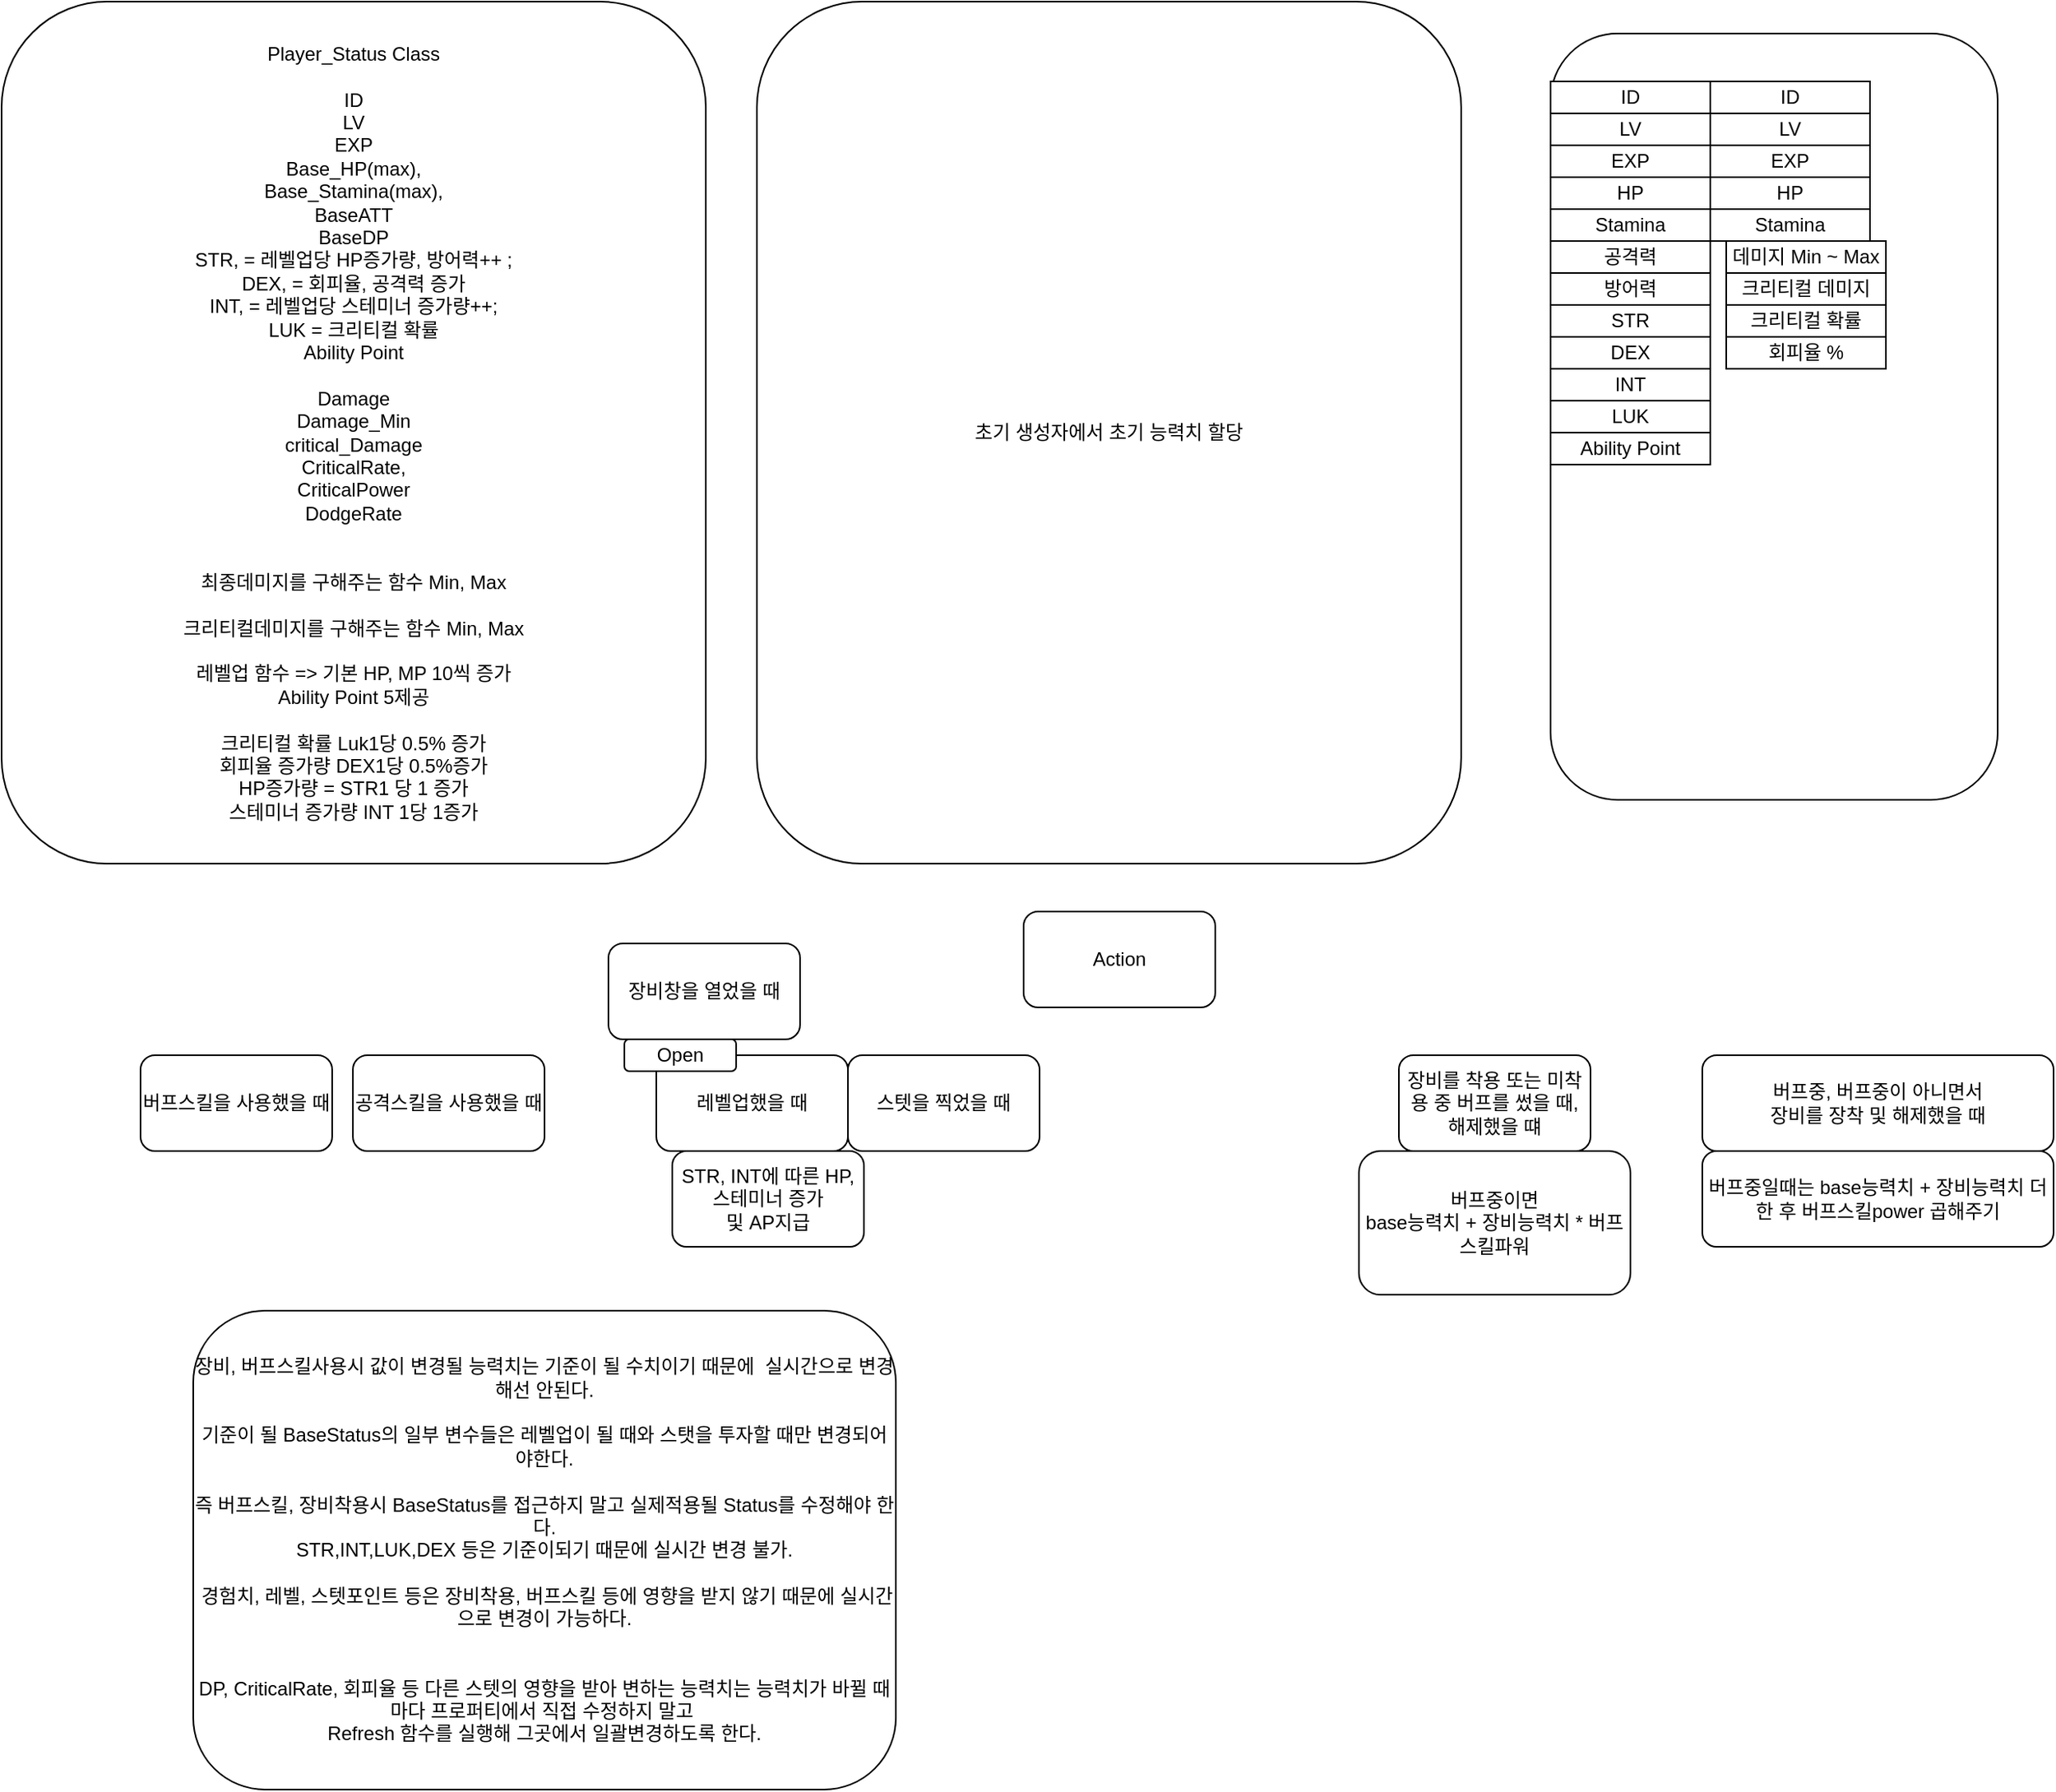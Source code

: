 <mxfile version="21.7.5" type="device">
  <diagram name="페이지-1" id="oYEOmsEU-r3RK-yHsZw6">
    <mxGraphModel dx="2245" dy="828" grid="1" gridSize="10" guides="1" tooltips="1" connect="1" arrows="1" fold="1" page="1" pageScale="1" pageWidth="827" pageHeight="1169" math="0" shadow="0">
      <root>
        <mxCell id="0" />
        <mxCell id="1" parent="0" />
        <mxCell id="fDYHZz1mXMlbd0j3325K-1" value="Player_Status Class&lt;br&gt;&lt;br&gt;ID&lt;br&gt;LV&lt;br&gt;EXP&lt;br&gt;Base_HP(max),&lt;br&gt;Base_Stamina(max),&lt;br&gt;BaseATT&lt;br&gt;BaseDP&lt;br&gt;STR, = 레벨업당 HP증가량, 방어력++ ;&lt;br&gt;DEX, = 회피율, 공격력 증가&lt;br&gt;INT, = 레벨업당 스테미너 증가량++;&lt;br&gt;LUK = 크리티컬 확률&lt;br&gt;Ability Point&lt;br&gt;&lt;br&gt;Damage&lt;br&gt;Damage_Min&lt;br&gt;critical_Damage&lt;br&gt;CriticalRate,&lt;br&gt;CriticalPower&lt;br&gt;DodgeRate&lt;br&gt;&lt;br&gt;&lt;br&gt;최종데미지를 구해주는 함수 Min, Max&lt;br&gt;&lt;br&gt;크리티컬데미지를 구해주는 함수 Min, Max&lt;br&gt;&lt;br&gt;레벨업 함수 =&amp;gt; 기본 HP, MP 10씩 증가&lt;br&gt;Ability Point 5제공&lt;br&gt;&lt;br&gt;크리티컬 확률 Luk1당 0.5% 증가&lt;br&gt;회피율 증가량 DEX1당 0.5%증가&lt;br&gt;HP증가량 = STR1 당 1 증가&lt;br&gt;스테미너 증가량 INT 1당 1증가" style="rounded=1;whiteSpace=wrap;html=1;" parent="1" vertex="1">
          <mxGeometry x="-500" y="90" width="441" height="540" as="geometry" />
        </mxCell>
        <mxCell id="fDYHZz1mXMlbd0j3325K-2" value="" style="rounded=1;whiteSpace=wrap;html=1;" parent="1" vertex="1">
          <mxGeometry x="470" y="110" width="280" height="480" as="geometry" />
        </mxCell>
        <mxCell id="fDYHZz1mXMlbd0j3325K-3" value="ID" style="rounded=0;whiteSpace=wrap;html=1;" parent="1" vertex="1">
          <mxGeometry x="470" y="140" width="100" height="20" as="geometry" />
        </mxCell>
        <mxCell id="fDYHZz1mXMlbd0j3325K-4" value="LV" style="rounded=0;whiteSpace=wrap;html=1;" parent="1" vertex="1">
          <mxGeometry x="470" y="160" width="100" height="20" as="geometry" />
        </mxCell>
        <mxCell id="fDYHZz1mXMlbd0j3325K-5" value="EXP" style="rounded=0;whiteSpace=wrap;html=1;" parent="1" vertex="1">
          <mxGeometry x="470" y="180" width="100" height="20" as="geometry" />
        </mxCell>
        <mxCell id="fDYHZz1mXMlbd0j3325K-6" value="HP" style="rounded=0;whiteSpace=wrap;html=1;" parent="1" vertex="1">
          <mxGeometry x="470" y="200" width="100" height="20" as="geometry" />
        </mxCell>
        <mxCell id="fDYHZz1mXMlbd0j3325K-7" value="Stamina" style="rounded=0;whiteSpace=wrap;html=1;" parent="1" vertex="1">
          <mxGeometry x="470" y="220" width="100" height="20" as="geometry" />
        </mxCell>
        <mxCell id="fDYHZz1mXMlbd0j3325K-8" value="공격력" style="rounded=0;whiteSpace=wrap;html=1;" parent="1" vertex="1">
          <mxGeometry x="470" y="240" width="100" height="20" as="geometry" />
        </mxCell>
        <mxCell id="fDYHZz1mXMlbd0j3325K-9" value="방어력" style="rounded=0;whiteSpace=wrap;html=1;" parent="1" vertex="1">
          <mxGeometry x="470" y="260" width="100" height="20" as="geometry" />
        </mxCell>
        <mxCell id="fDYHZz1mXMlbd0j3325K-10" value="STR" style="rounded=0;whiteSpace=wrap;html=1;" parent="1" vertex="1">
          <mxGeometry x="470" y="280" width="100" height="20" as="geometry" />
        </mxCell>
        <mxCell id="fDYHZz1mXMlbd0j3325K-11" value="DEX" style="rounded=0;whiteSpace=wrap;html=1;" parent="1" vertex="1">
          <mxGeometry x="470" y="300" width="100" height="20" as="geometry" />
        </mxCell>
        <mxCell id="fDYHZz1mXMlbd0j3325K-12" value="INT" style="rounded=0;whiteSpace=wrap;html=1;" parent="1" vertex="1">
          <mxGeometry x="470" y="320" width="100" height="20" as="geometry" />
        </mxCell>
        <mxCell id="fDYHZz1mXMlbd0j3325K-13" value="LUK" style="rounded=0;whiteSpace=wrap;html=1;" parent="1" vertex="1">
          <mxGeometry x="470" y="340" width="100" height="20" as="geometry" />
        </mxCell>
        <mxCell id="fDYHZz1mXMlbd0j3325K-14" value="Ability Point" style="rounded=0;whiteSpace=wrap;html=1;" parent="1" vertex="1">
          <mxGeometry x="470" y="360" width="100" height="20" as="geometry" />
        </mxCell>
        <mxCell id="fDYHZz1mXMlbd0j3325K-15" value="ID" style="rounded=0;whiteSpace=wrap;html=1;" parent="1" vertex="1">
          <mxGeometry x="570" y="140" width="100" height="20" as="geometry" />
        </mxCell>
        <mxCell id="fDYHZz1mXMlbd0j3325K-16" value="LV" style="rounded=0;whiteSpace=wrap;html=1;" parent="1" vertex="1">
          <mxGeometry x="570" y="160" width="100" height="20" as="geometry" />
        </mxCell>
        <mxCell id="fDYHZz1mXMlbd0j3325K-17" value="EXP" style="rounded=0;whiteSpace=wrap;html=1;" parent="1" vertex="1">
          <mxGeometry x="570" y="180" width="100" height="20" as="geometry" />
        </mxCell>
        <mxCell id="fDYHZz1mXMlbd0j3325K-18" value="HP" style="rounded=0;whiteSpace=wrap;html=1;" parent="1" vertex="1">
          <mxGeometry x="570" y="200" width="100" height="20" as="geometry" />
        </mxCell>
        <mxCell id="fDYHZz1mXMlbd0j3325K-19" value="Stamina" style="rounded=0;whiteSpace=wrap;html=1;" parent="1" vertex="1">
          <mxGeometry x="570" y="220" width="100" height="20" as="geometry" />
        </mxCell>
        <mxCell id="fDYHZz1mXMlbd0j3325K-20" value="데미지 Min ~ Max" style="rounded=0;whiteSpace=wrap;html=1;" parent="1" vertex="1">
          <mxGeometry x="580" y="240" width="100" height="20" as="geometry" />
        </mxCell>
        <mxCell id="fDYHZz1mXMlbd0j3325K-21" value="회피율 %" style="rounded=0;whiteSpace=wrap;html=1;" parent="1" vertex="1">
          <mxGeometry x="580" y="300" width="100" height="20" as="geometry" />
        </mxCell>
        <mxCell id="fDYHZz1mXMlbd0j3325K-22" value="크리티컬 확률" style="rounded=0;whiteSpace=wrap;html=1;" parent="1" vertex="1">
          <mxGeometry x="580" y="280" width="100" height="20" as="geometry" />
        </mxCell>
        <mxCell id="fDYHZz1mXMlbd0j3325K-23" value="크리티컬 데미지" style="rounded=0;whiteSpace=wrap;html=1;" parent="1" vertex="1">
          <mxGeometry x="580" y="260" width="100" height="20" as="geometry" />
        </mxCell>
        <mxCell id="E2JUhTGLTqq4bXBJUixX-1" value="초기 생성자에서 초기 능력치 할당" style="rounded=1;whiteSpace=wrap;html=1;" parent="1" vertex="1">
          <mxGeometry x="-27" y="90" width="441" height="540" as="geometry" />
        </mxCell>
        <mxCell id="E2JUhTGLTqq4bXBJUixX-2" value="Action" style="rounded=1;whiteSpace=wrap;html=1;" parent="1" vertex="1">
          <mxGeometry x="140" y="660" width="120" height="60" as="geometry" />
        </mxCell>
        <mxCell id="E2JUhTGLTqq4bXBJUixX-3" value="장비창을 열었을 때" style="rounded=1;whiteSpace=wrap;html=1;" parent="1" vertex="1">
          <mxGeometry x="-120" y="680" width="120" height="60" as="geometry" />
        </mxCell>
        <mxCell id="E2JUhTGLTqq4bXBJUixX-4" value="스텟을 찍었을 때" style="rounded=1;whiteSpace=wrap;html=1;" parent="1" vertex="1">
          <mxGeometry x="30" y="750" width="120" height="60" as="geometry" />
        </mxCell>
        <mxCell id="E2JUhTGLTqq4bXBJUixX-5" value="장비를 착용 또는 미착용 중 버프를 썼을 때, 해제했을 떄" style="rounded=1;whiteSpace=wrap;html=1;" parent="1" vertex="1">
          <mxGeometry x="375" y="750" width="120" height="60" as="geometry" />
        </mxCell>
        <mxCell id="E2JUhTGLTqq4bXBJUixX-6" value="버프중, 버프중이 아니면서&lt;br&gt;장비를 장착 및 해제했을 때" style="rounded=1;whiteSpace=wrap;html=1;" parent="1" vertex="1">
          <mxGeometry x="565" y="750" width="220" height="60" as="geometry" />
        </mxCell>
        <mxCell id="E2JUhTGLTqq4bXBJUixX-8" value="레벨업했을 때" style="rounded=1;whiteSpace=wrap;html=1;" parent="1" vertex="1">
          <mxGeometry x="-90" y="750" width="120" height="60" as="geometry" />
        </mxCell>
        <mxCell id="E2JUhTGLTqq4bXBJUixX-9" value="공격스킬을 사용했을 때" style="rounded=1;whiteSpace=wrap;html=1;" parent="1" vertex="1">
          <mxGeometry x="-280" y="750" width="120" height="60" as="geometry" />
        </mxCell>
        <mxCell id="E2JUhTGLTqq4bXBJUixX-10" value="버프스킬을 사용했을 때" style="rounded=1;whiteSpace=wrap;html=1;" parent="1" vertex="1">
          <mxGeometry x="-413" y="750" width="120" height="60" as="geometry" />
        </mxCell>
        <mxCell id="E2JUhTGLTqq4bXBJUixX-27" value="버프중일때는 base능력치 + 장비능력치 더한 후 버프스킬power 곱해주기" style="rounded=1;whiteSpace=wrap;html=1;" parent="1" vertex="1">
          <mxGeometry x="565" y="810" width="220" height="60" as="geometry" />
        </mxCell>
        <mxCell id="E2JUhTGLTqq4bXBJUixX-28" value="버프중이면&lt;br&gt;base능력치 + 장비능력치 * 버프스킬파워" style="rounded=1;whiteSpace=wrap;html=1;" parent="1" vertex="1">
          <mxGeometry x="350" y="810" width="170" height="90" as="geometry" />
        </mxCell>
        <mxCell id="E2JUhTGLTqq4bXBJUixX-29" value="Open" style="rounded=1;whiteSpace=wrap;html=1;" parent="1" vertex="1">
          <mxGeometry x="-110" y="740" width="70" height="20" as="geometry" />
        </mxCell>
        <mxCell id="E2JUhTGLTqq4bXBJUixX-30" value="STR, INT에 따른 HP, 스테미너 증가&lt;br&gt;및 AP지급" style="rounded=1;whiteSpace=wrap;html=1;" parent="1" vertex="1">
          <mxGeometry x="-80" y="810" width="120" height="60" as="geometry" />
        </mxCell>
        <mxCell id="mLQIIpVvxXRIIKxPuPEC-1" value="장비, 버프스킬사용시 값이 변경될 능력치는 기준이 될 수치이기 때문에&amp;nbsp; 실시간으로 변경해선 안된다.&lt;br&gt;&lt;br&gt;기준이 될 BaseStatus의 일부 변수들은 레벨업이 될 때와 스탯을 투자할 때만 변경되어야한다.&lt;br&gt;&lt;br&gt;즉 버프스킬, 장비착용시 BaseStatus를 접근하지 말고 실제적용될 Status를 수정해야 한다.&lt;br&gt;STR,INT,LUK,DEX 등은 기준이되기 때문에 실시간 변경 불가.&lt;br&gt;&lt;br&gt;&amp;nbsp;경험치, 레벨, 스텟포인트 등은 장비착용, 버프스킬 등에 영향을 받지 않기 때문에 실시간으로 변경이 가능하다.&lt;br&gt;&lt;br&gt;&lt;br&gt;DP, CriticalRate, 회피율 등 다른 스텟의 영향을 받아 변하는 능력치는 능력치가 바뀔 때마다 프로퍼티에서 직접 수정하지 말고&amp;nbsp;&lt;br&gt;Refresh 함수를 실행해 그곳에서 일괄변경하도록 한다." style="rounded=1;whiteSpace=wrap;html=1;" parent="1" vertex="1">
          <mxGeometry x="-380" y="910" width="440" height="300" as="geometry" />
        </mxCell>
      </root>
    </mxGraphModel>
  </diagram>
</mxfile>
